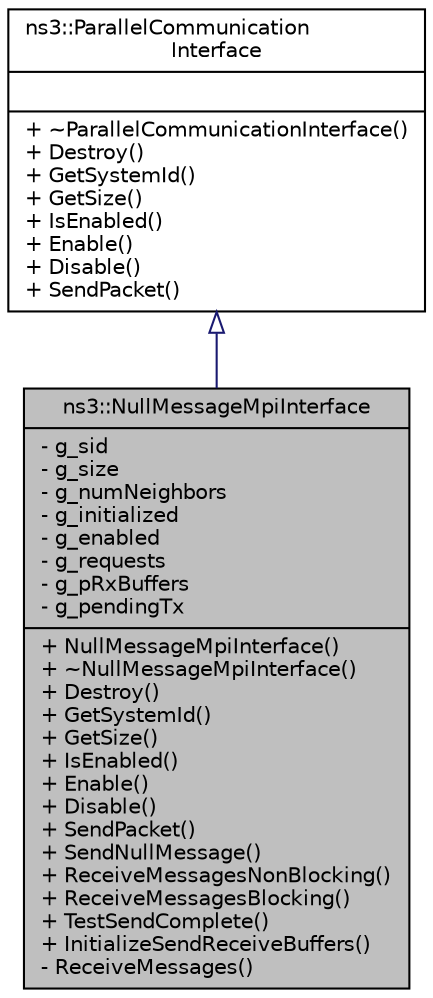 digraph "ns3::NullMessageMpiInterface"
{
  edge [fontname="Helvetica",fontsize="10",labelfontname="Helvetica",labelfontsize="10"];
  node [fontname="Helvetica",fontsize="10",shape=record];
  Node1 [label="{ns3::NullMessageMpiInterface\n|- g_sid\l- g_size\l- g_numNeighbors\l- g_initialized\l- g_enabled\l- g_requests\l- g_pRxBuffers\l- g_pendingTx\l|+ NullMessageMpiInterface()\l+ ~NullMessageMpiInterface()\l+ Destroy()\l+ GetSystemId()\l+ GetSize()\l+ IsEnabled()\l+ Enable()\l+ Disable()\l+ SendPacket()\l+ SendNullMessage()\l+ ReceiveMessagesNonBlocking()\l+ ReceiveMessagesBlocking()\l+ TestSendComplete()\l+ InitializeSendReceiveBuffers()\l- ReceiveMessages()\l}",height=0.2,width=0.4,color="black", fillcolor="grey75", style="filled", fontcolor="black"];
  Node2 -> Node1 [dir="back",color="midnightblue",fontsize="10",style="solid",arrowtail="onormal"];
  Node2 [label="{ns3::ParallelCommunication\lInterface\n||+ ~ParallelCommunicationInterface()\l+ Destroy()\l+ GetSystemId()\l+ GetSize()\l+ IsEnabled()\l+ Enable()\l+ Disable()\l+ SendPacket()\l}",height=0.2,width=0.4,color="black", fillcolor="white", style="filled",URL="$d5/d06/classns3_1_1ParallelCommunicationInterface.html",tooltip="Pure virtual base class for the interface between ns-3 and the parallel communication layer being use..."];
}
